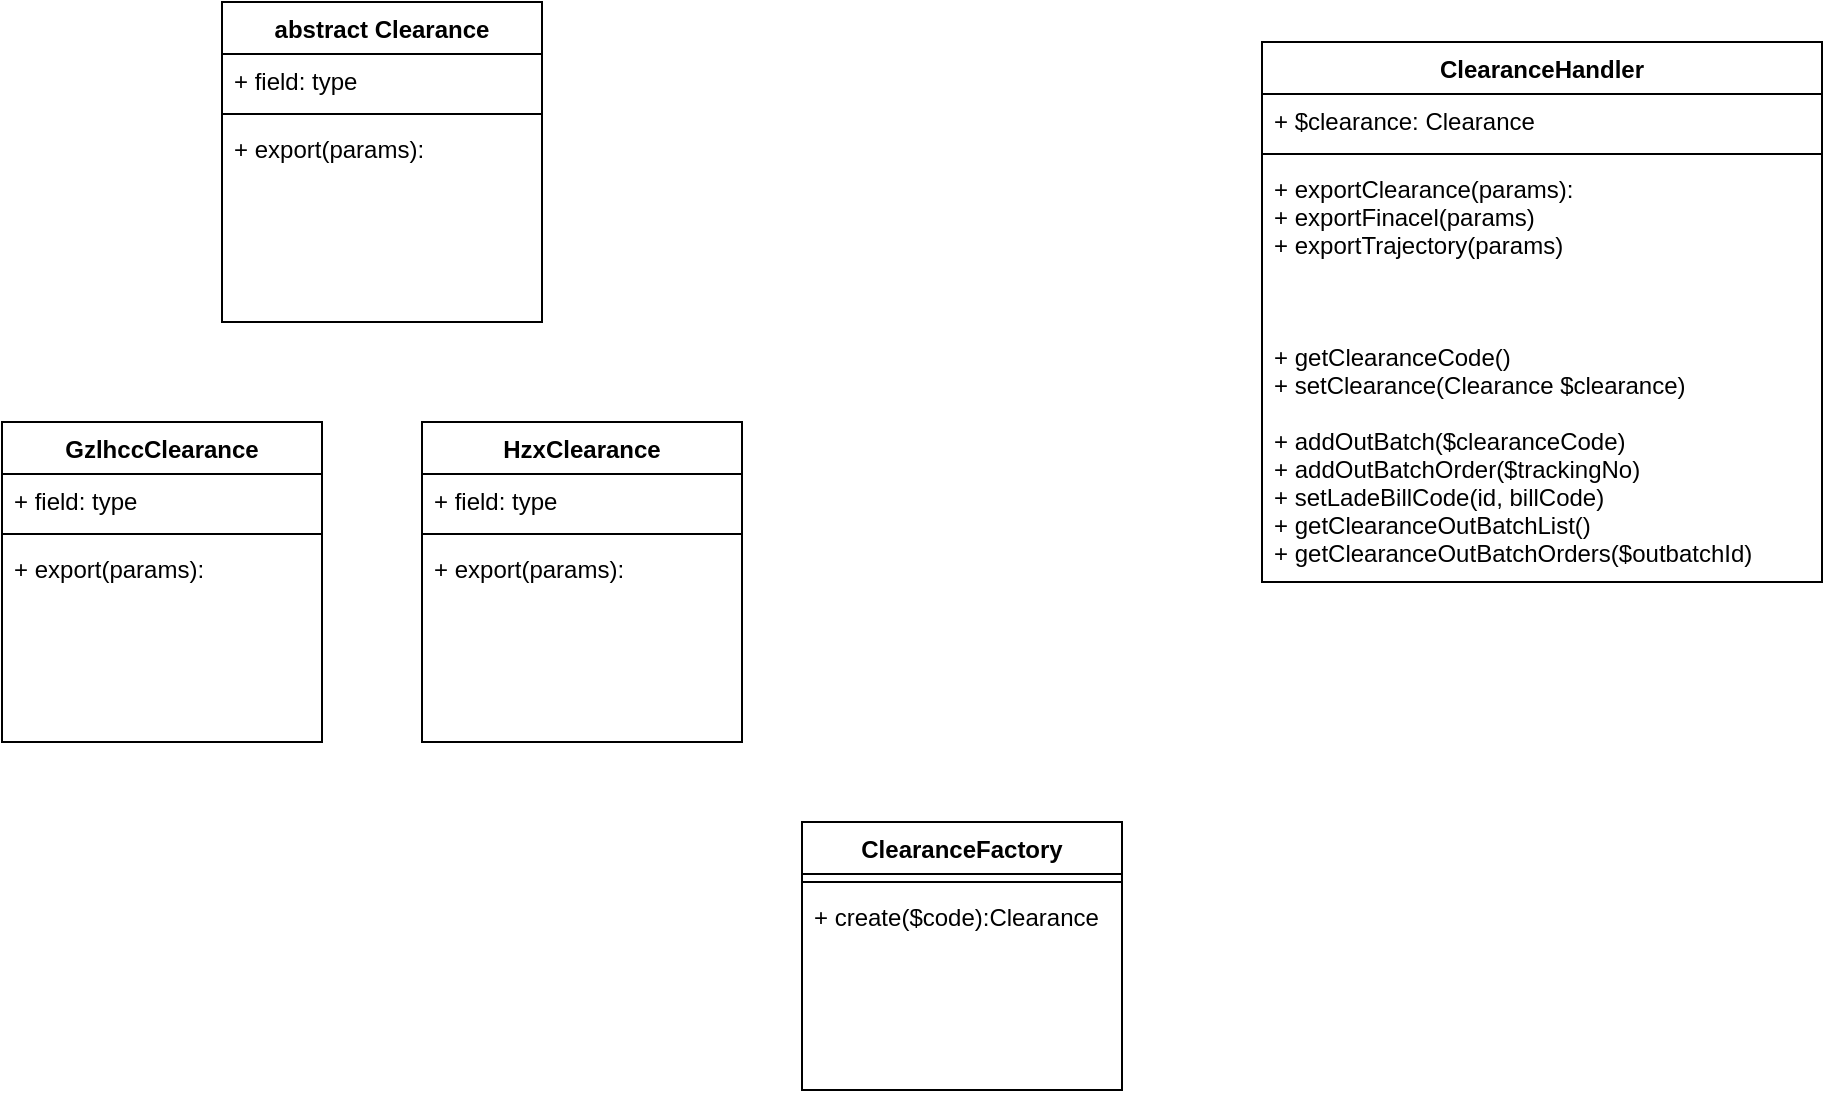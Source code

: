 <mxfile version="14.9.3" type="github">
  <diagram id="BgCnuollFsHfJIWZqTE1" name="Page-1">
    <mxGraphModel dx="1038" dy="547" grid="1" gridSize="10" guides="1" tooltips="1" connect="1" arrows="1" fold="1" page="1" pageScale="1" pageWidth="1169" pageHeight="827" math="0" shadow="0">
      <root>
        <mxCell id="0" />
        <mxCell id="1" parent="0" />
        <mxCell id="SG8iF_yUnEHL9pvQmII--1" value="abstract Clearance" style="swimlane;fontStyle=1;align=center;verticalAlign=top;childLayout=stackLayout;horizontal=1;startSize=26;horizontalStack=0;resizeParent=1;resizeParentMax=0;resizeLast=0;collapsible=1;marginBottom=0;" vertex="1" parent="1">
          <mxGeometry x="230" y="80" width="160" height="160" as="geometry" />
        </mxCell>
        <mxCell id="SG8iF_yUnEHL9pvQmII--2" value="+ field: type" style="text;strokeColor=none;fillColor=none;align=left;verticalAlign=top;spacingLeft=4;spacingRight=4;overflow=hidden;rotatable=0;points=[[0,0.5],[1,0.5]];portConstraint=eastwest;" vertex="1" parent="SG8iF_yUnEHL9pvQmII--1">
          <mxGeometry y="26" width="160" height="26" as="geometry" />
        </mxCell>
        <mxCell id="SG8iF_yUnEHL9pvQmII--3" value="" style="line;strokeWidth=1;fillColor=none;align=left;verticalAlign=middle;spacingTop=-1;spacingLeft=3;spacingRight=3;rotatable=0;labelPosition=right;points=[];portConstraint=eastwest;" vertex="1" parent="SG8iF_yUnEHL9pvQmII--1">
          <mxGeometry y="52" width="160" height="8" as="geometry" />
        </mxCell>
        <mxCell id="SG8iF_yUnEHL9pvQmII--4" value="+ export(params): " style="text;strokeColor=none;fillColor=none;align=left;verticalAlign=top;spacingLeft=4;spacingRight=4;overflow=hidden;rotatable=0;points=[[0,0.5],[1,0.5]];portConstraint=eastwest;" vertex="1" parent="SG8iF_yUnEHL9pvQmII--1">
          <mxGeometry y="60" width="160" height="100" as="geometry" />
        </mxCell>
        <mxCell id="SG8iF_yUnEHL9pvQmII--5" value="ClearanceHandler" style="swimlane;fontStyle=1;align=center;verticalAlign=top;childLayout=stackLayout;horizontal=1;startSize=26;horizontalStack=0;resizeParent=1;resizeParentMax=0;resizeLast=0;collapsible=1;marginBottom=0;" vertex="1" parent="1">
          <mxGeometry x="750" y="100" width="280" height="270" as="geometry" />
        </mxCell>
        <mxCell id="SG8iF_yUnEHL9pvQmII--6" value="+ $clearance: Clearance" style="text;strokeColor=none;fillColor=none;align=left;verticalAlign=top;spacingLeft=4;spacingRight=4;overflow=hidden;rotatable=0;points=[[0,0.5],[1,0.5]];portConstraint=eastwest;" vertex="1" parent="SG8iF_yUnEHL9pvQmII--5">
          <mxGeometry y="26" width="280" height="26" as="geometry" />
        </mxCell>
        <mxCell id="SG8iF_yUnEHL9pvQmII--7" value="" style="line;strokeWidth=1;fillColor=none;align=left;verticalAlign=middle;spacingTop=-1;spacingLeft=3;spacingRight=3;rotatable=0;labelPosition=right;points=[];portConstraint=eastwest;" vertex="1" parent="SG8iF_yUnEHL9pvQmII--5">
          <mxGeometry y="52" width="280" height="8" as="geometry" />
        </mxCell>
        <mxCell id="SG8iF_yUnEHL9pvQmII--8" value="+ exportClearance(params): &#xa;+ exportFinacel(params)&#xa;+ exportTrajectory(params)&#xa;&#xa;&#xa;&#xa;+ getClearanceCode()&#xa;+ setClearance(Clearance $clearance)&#xa;&#xa;+ addOutBatch($clearanceCode)&#xa;+ addOutBatchOrder($trackingNo)&#xa;+ setLadeBillCode(id, billCode)&#xa;+ getClearanceOutBatchList()&#xa;+ getClearanceOutBatchOrders($outbatchId)" style="text;strokeColor=none;fillColor=none;align=left;verticalAlign=top;spacingLeft=4;spacingRight=4;overflow=hidden;rotatable=0;points=[[0,0.5],[1,0.5]];portConstraint=eastwest;" vertex="1" parent="SG8iF_yUnEHL9pvQmII--5">
          <mxGeometry y="60" width="280" height="210" as="geometry" />
        </mxCell>
        <mxCell id="SG8iF_yUnEHL9pvQmII--9" value="GzlhccClearance" style="swimlane;fontStyle=1;align=center;verticalAlign=top;childLayout=stackLayout;horizontal=1;startSize=26;horizontalStack=0;resizeParent=1;resizeParentMax=0;resizeLast=0;collapsible=1;marginBottom=0;" vertex="1" parent="1">
          <mxGeometry x="120" y="290" width="160" height="160" as="geometry" />
        </mxCell>
        <mxCell id="SG8iF_yUnEHL9pvQmII--10" value="+ field: type" style="text;strokeColor=none;fillColor=none;align=left;verticalAlign=top;spacingLeft=4;spacingRight=4;overflow=hidden;rotatable=0;points=[[0,0.5],[1,0.5]];portConstraint=eastwest;" vertex="1" parent="SG8iF_yUnEHL9pvQmII--9">
          <mxGeometry y="26" width="160" height="26" as="geometry" />
        </mxCell>
        <mxCell id="SG8iF_yUnEHL9pvQmII--11" value="" style="line;strokeWidth=1;fillColor=none;align=left;verticalAlign=middle;spacingTop=-1;spacingLeft=3;spacingRight=3;rotatable=0;labelPosition=right;points=[];portConstraint=eastwest;" vertex="1" parent="SG8iF_yUnEHL9pvQmII--9">
          <mxGeometry y="52" width="160" height="8" as="geometry" />
        </mxCell>
        <mxCell id="SG8iF_yUnEHL9pvQmII--12" value="+ export(params): " style="text;strokeColor=none;fillColor=none;align=left;verticalAlign=top;spacingLeft=4;spacingRight=4;overflow=hidden;rotatable=0;points=[[0,0.5],[1,0.5]];portConstraint=eastwest;" vertex="1" parent="SG8iF_yUnEHL9pvQmII--9">
          <mxGeometry y="60" width="160" height="100" as="geometry" />
        </mxCell>
        <mxCell id="SG8iF_yUnEHL9pvQmII--13" value="HzxClearance" style="swimlane;fontStyle=1;align=center;verticalAlign=top;childLayout=stackLayout;horizontal=1;startSize=26;horizontalStack=0;resizeParent=1;resizeParentMax=0;resizeLast=0;collapsible=1;marginBottom=0;" vertex="1" parent="1">
          <mxGeometry x="330" y="290" width="160" height="160" as="geometry" />
        </mxCell>
        <mxCell id="SG8iF_yUnEHL9pvQmII--14" value="+ field: type" style="text;strokeColor=none;fillColor=none;align=left;verticalAlign=top;spacingLeft=4;spacingRight=4;overflow=hidden;rotatable=0;points=[[0,0.5],[1,0.5]];portConstraint=eastwest;" vertex="1" parent="SG8iF_yUnEHL9pvQmII--13">
          <mxGeometry y="26" width="160" height="26" as="geometry" />
        </mxCell>
        <mxCell id="SG8iF_yUnEHL9pvQmII--15" value="" style="line;strokeWidth=1;fillColor=none;align=left;verticalAlign=middle;spacingTop=-1;spacingLeft=3;spacingRight=3;rotatable=0;labelPosition=right;points=[];portConstraint=eastwest;" vertex="1" parent="SG8iF_yUnEHL9pvQmII--13">
          <mxGeometry y="52" width="160" height="8" as="geometry" />
        </mxCell>
        <mxCell id="SG8iF_yUnEHL9pvQmII--16" value="+ export(params): " style="text;strokeColor=none;fillColor=none;align=left;verticalAlign=top;spacingLeft=4;spacingRight=4;overflow=hidden;rotatable=0;points=[[0,0.5],[1,0.5]];portConstraint=eastwest;" vertex="1" parent="SG8iF_yUnEHL9pvQmII--13">
          <mxGeometry y="60" width="160" height="100" as="geometry" />
        </mxCell>
        <mxCell id="SG8iF_yUnEHL9pvQmII--17" value="ClearanceFactory" style="swimlane;fontStyle=1;align=center;verticalAlign=top;childLayout=stackLayout;horizontal=1;startSize=26;horizontalStack=0;resizeParent=1;resizeParentMax=0;resizeLast=0;collapsible=1;marginBottom=0;" vertex="1" parent="1">
          <mxGeometry x="520" y="490" width="160" height="134" as="geometry" />
        </mxCell>
        <mxCell id="SG8iF_yUnEHL9pvQmII--19" value="" style="line;strokeWidth=1;fillColor=none;align=left;verticalAlign=middle;spacingTop=-1;spacingLeft=3;spacingRight=3;rotatable=0;labelPosition=right;points=[];portConstraint=eastwest;" vertex="1" parent="SG8iF_yUnEHL9pvQmII--17">
          <mxGeometry y="26" width="160" height="8" as="geometry" />
        </mxCell>
        <mxCell id="SG8iF_yUnEHL9pvQmII--21" value="+ create($code):Clearance&#xa; " style="text;strokeColor=none;fillColor=none;align=left;verticalAlign=top;spacingLeft=4;spacingRight=4;overflow=hidden;rotatable=0;points=[[0,0.5],[1,0.5]];portConstraint=eastwest;" vertex="1" parent="SG8iF_yUnEHL9pvQmII--17">
          <mxGeometry y="34" width="160" height="100" as="geometry" />
        </mxCell>
      </root>
    </mxGraphModel>
  </diagram>
</mxfile>
